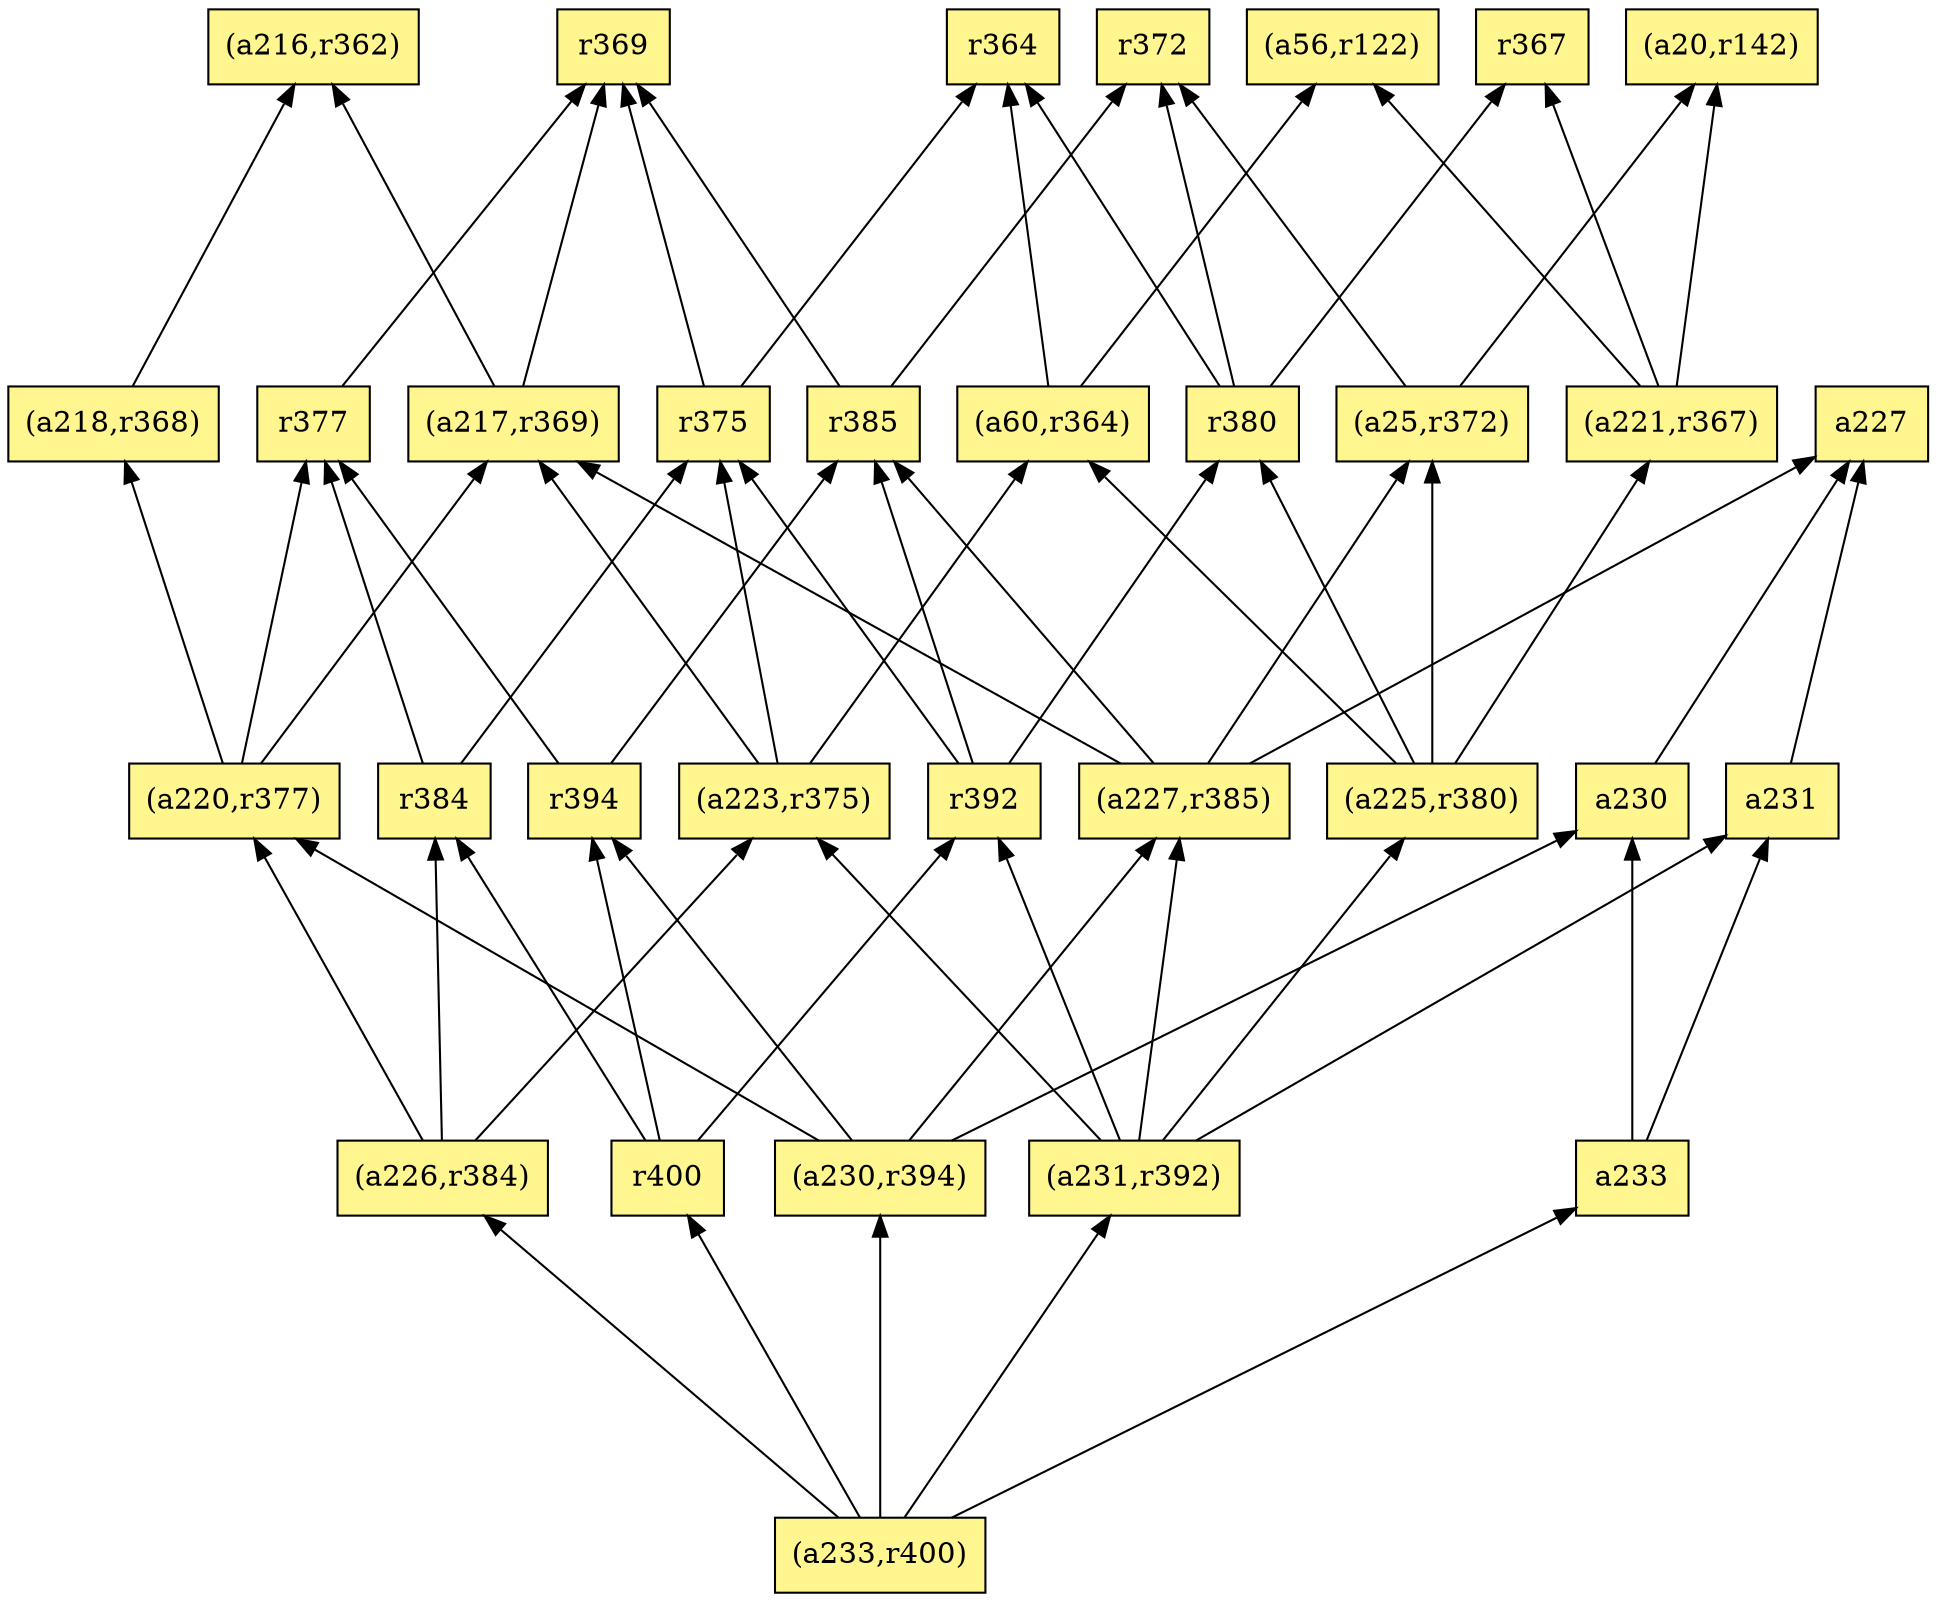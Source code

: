 digraph G {
rankdir=BT;ranksep="2.0";
"r400" [shape=record,fillcolor=khaki1,style=filled,label="{r400}"];
"(a56,r122)" [shape=record,fillcolor=khaki1,style=filled,label="{(a56,r122)}"];
"(a25,r372)" [shape=record,fillcolor=khaki1,style=filled,label="{(a25,r372)}"];
"r364" [shape=record,fillcolor=khaki1,style=filled,label="{r364}"];
"(a217,r369)" [shape=record,fillcolor=khaki1,style=filled,label="{(a217,r369)}"];
"r392" [shape=record,fillcolor=khaki1,style=filled,label="{r392}"];
"(a226,r384)" [shape=record,fillcolor=khaki1,style=filled,label="{(a226,r384)}"];
"r385" [shape=record,fillcolor=khaki1,style=filled,label="{r385}"];
"a227" [shape=record,fillcolor=khaki1,style=filled,label="{a227}"];
"(a221,r367)" [shape=record,fillcolor=khaki1,style=filled,label="{(a221,r367)}"];
"(a20,r142)" [shape=record,fillcolor=khaki1,style=filled,label="{(a20,r142)}"];
"r375" [shape=record,fillcolor=khaki1,style=filled,label="{r375}"];
"a233" [shape=record,fillcolor=khaki1,style=filled,label="{a233}"];
"(a218,r368)" [shape=record,fillcolor=khaki1,style=filled,label="{(a218,r368)}"];
"r384" [shape=record,fillcolor=khaki1,style=filled,label="{r384}"];
"(a233,r400)" [shape=record,fillcolor=khaki1,style=filled,label="{(a233,r400)}"];
"r394" [shape=record,fillcolor=khaki1,style=filled,label="{r394}"];
"r377" [shape=record,fillcolor=khaki1,style=filled,label="{r377}"];
"r372" [shape=record,fillcolor=khaki1,style=filled,label="{r372}"];
"(a230,r394)" [shape=record,fillcolor=khaki1,style=filled,label="{(a230,r394)}"];
"(a220,r377)" [shape=record,fillcolor=khaki1,style=filled,label="{(a220,r377)}"];
"(a225,r380)" [shape=record,fillcolor=khaki1,style=filled,label="{(a225,r380)}"];
"r380" [shape=record,fillcolor=khaki1,style=filled,label="{r380}"];
"r369" [shape=record,fillcolor=khaki1,style=filled,label="{r369}"];
"(a60,r364)" [shape=record,fillcolor=khaki1,style=filled,label="{(a60,r364)}"];
"r367" [shape=record,fillcolor=khaki1,style=filled,label="{r367}"];
"a231" [shape=record,fillcolor=khaki1,style=filled,label="{a231}"];
"(a216,r362)" [shape=record,fillcolor=khaki1,style=filled,label="{(a216,r362)}"];
"(a231,r392)" [shape=record,fillcolor=khaki1,style=filled,label="{(a231,r392)}"];
"(a223,r375)" [shape=record,fillcolor=khaki1,style=filled,label="{(a223,r375)}"];
"a230" [shape=record,fillcolor=khaki1,style=filled,label="{a230}"];
"(a227,r385)" [shape=record,fillcolor=khaki1,style=filled,label="{(a227,r385)}"];
"r400" -> "r384"
"r400" -> "r394"
"r400" -> "r392"
"(a25,r372)" -> "r372"
"(a25,r372)" -> "(a20,r142)"
"(a217,r369)" -> "r369"
"(a217,r369)" -> "(a216,r362)"
"r392" -> "r380"
"r392" -> "r385"
"r392" -> "r375"
"(a226,r384)" -> "r384"
"(a226,r384)" -> "(a223,r375)"
"(a226,r384)" -> "(a220,r377)"
"r385" -> "r369"
"r385" -> "r372"
"(a221,r367)" -> "(a20,r142)"
"(a221,r367)" -> "(a56,r122)"
"(a221,r367)" -> "r367"
"r375" -> "r369"
"r375" -> "r364"
"a233" -> "a231"
"a233" -> "a230"
"(a218,r368)" -> "(a216,r362)"
"r384" -> "r377"
"r384" -> "r375"
"(a233,r400)" -> "(a231,r392)"
"(a233,r400)" -> "r400"
"(a233,r400)" -> "(a226,r384)"
"(a233,r400)" -> "(a230,r394)"
"(a233,r400)" -> "a233"
"r394" -> "r385"
"r394" -> "r377"
"r377" -> "r369"
"(a230,r394)" -> "r394"
"(a230,r394)" -> "a230"
"(a230,r394)" -> "(a227,r385)"
"(a230,r394)" -> "(a220,r377)"
"(a220,r377)" -> "(a217,r369)"
"(a220,r377)" -> "r377"
"(a220,r377)" -> "(a218,r368)"
"(a225,r380)" -> "(a25,r372)"
"(a225,r380)" -> "r380"
"(a225,r380)" -> "(a60,r364)"
"(a225,r380)" -> "(a221,r367)"
"r380" -> "r372"
"r380" -> "r367"
"r380" -> "r364"
"(a60,r364)" -> "(a56,r122)"
"(a60,r364)" -> "r364"
"a231" -> "a227"
"(a231,r392)" -> "(a223,r375)"
"(a231,r392)" -> "r392"
"(a231,r392)" -> "(a227,r385)"
"(a231,r392)" -> "(a225,r380)"
"(a231,r392)" -> "a231"
"(a223,r375)" -> "(a60,r364)"
"(a223,r375)" -> "(a217,r369)"
"(a223,r375)" -> "r375"
"a230" -> "a227"
"(a227,r385)" -> "(a25,r372)"
"(a227,r385)" -> "(a217,r369)"
"(a227,r385)" -> "r385"
"(a227,r385)" -> "a227"
}